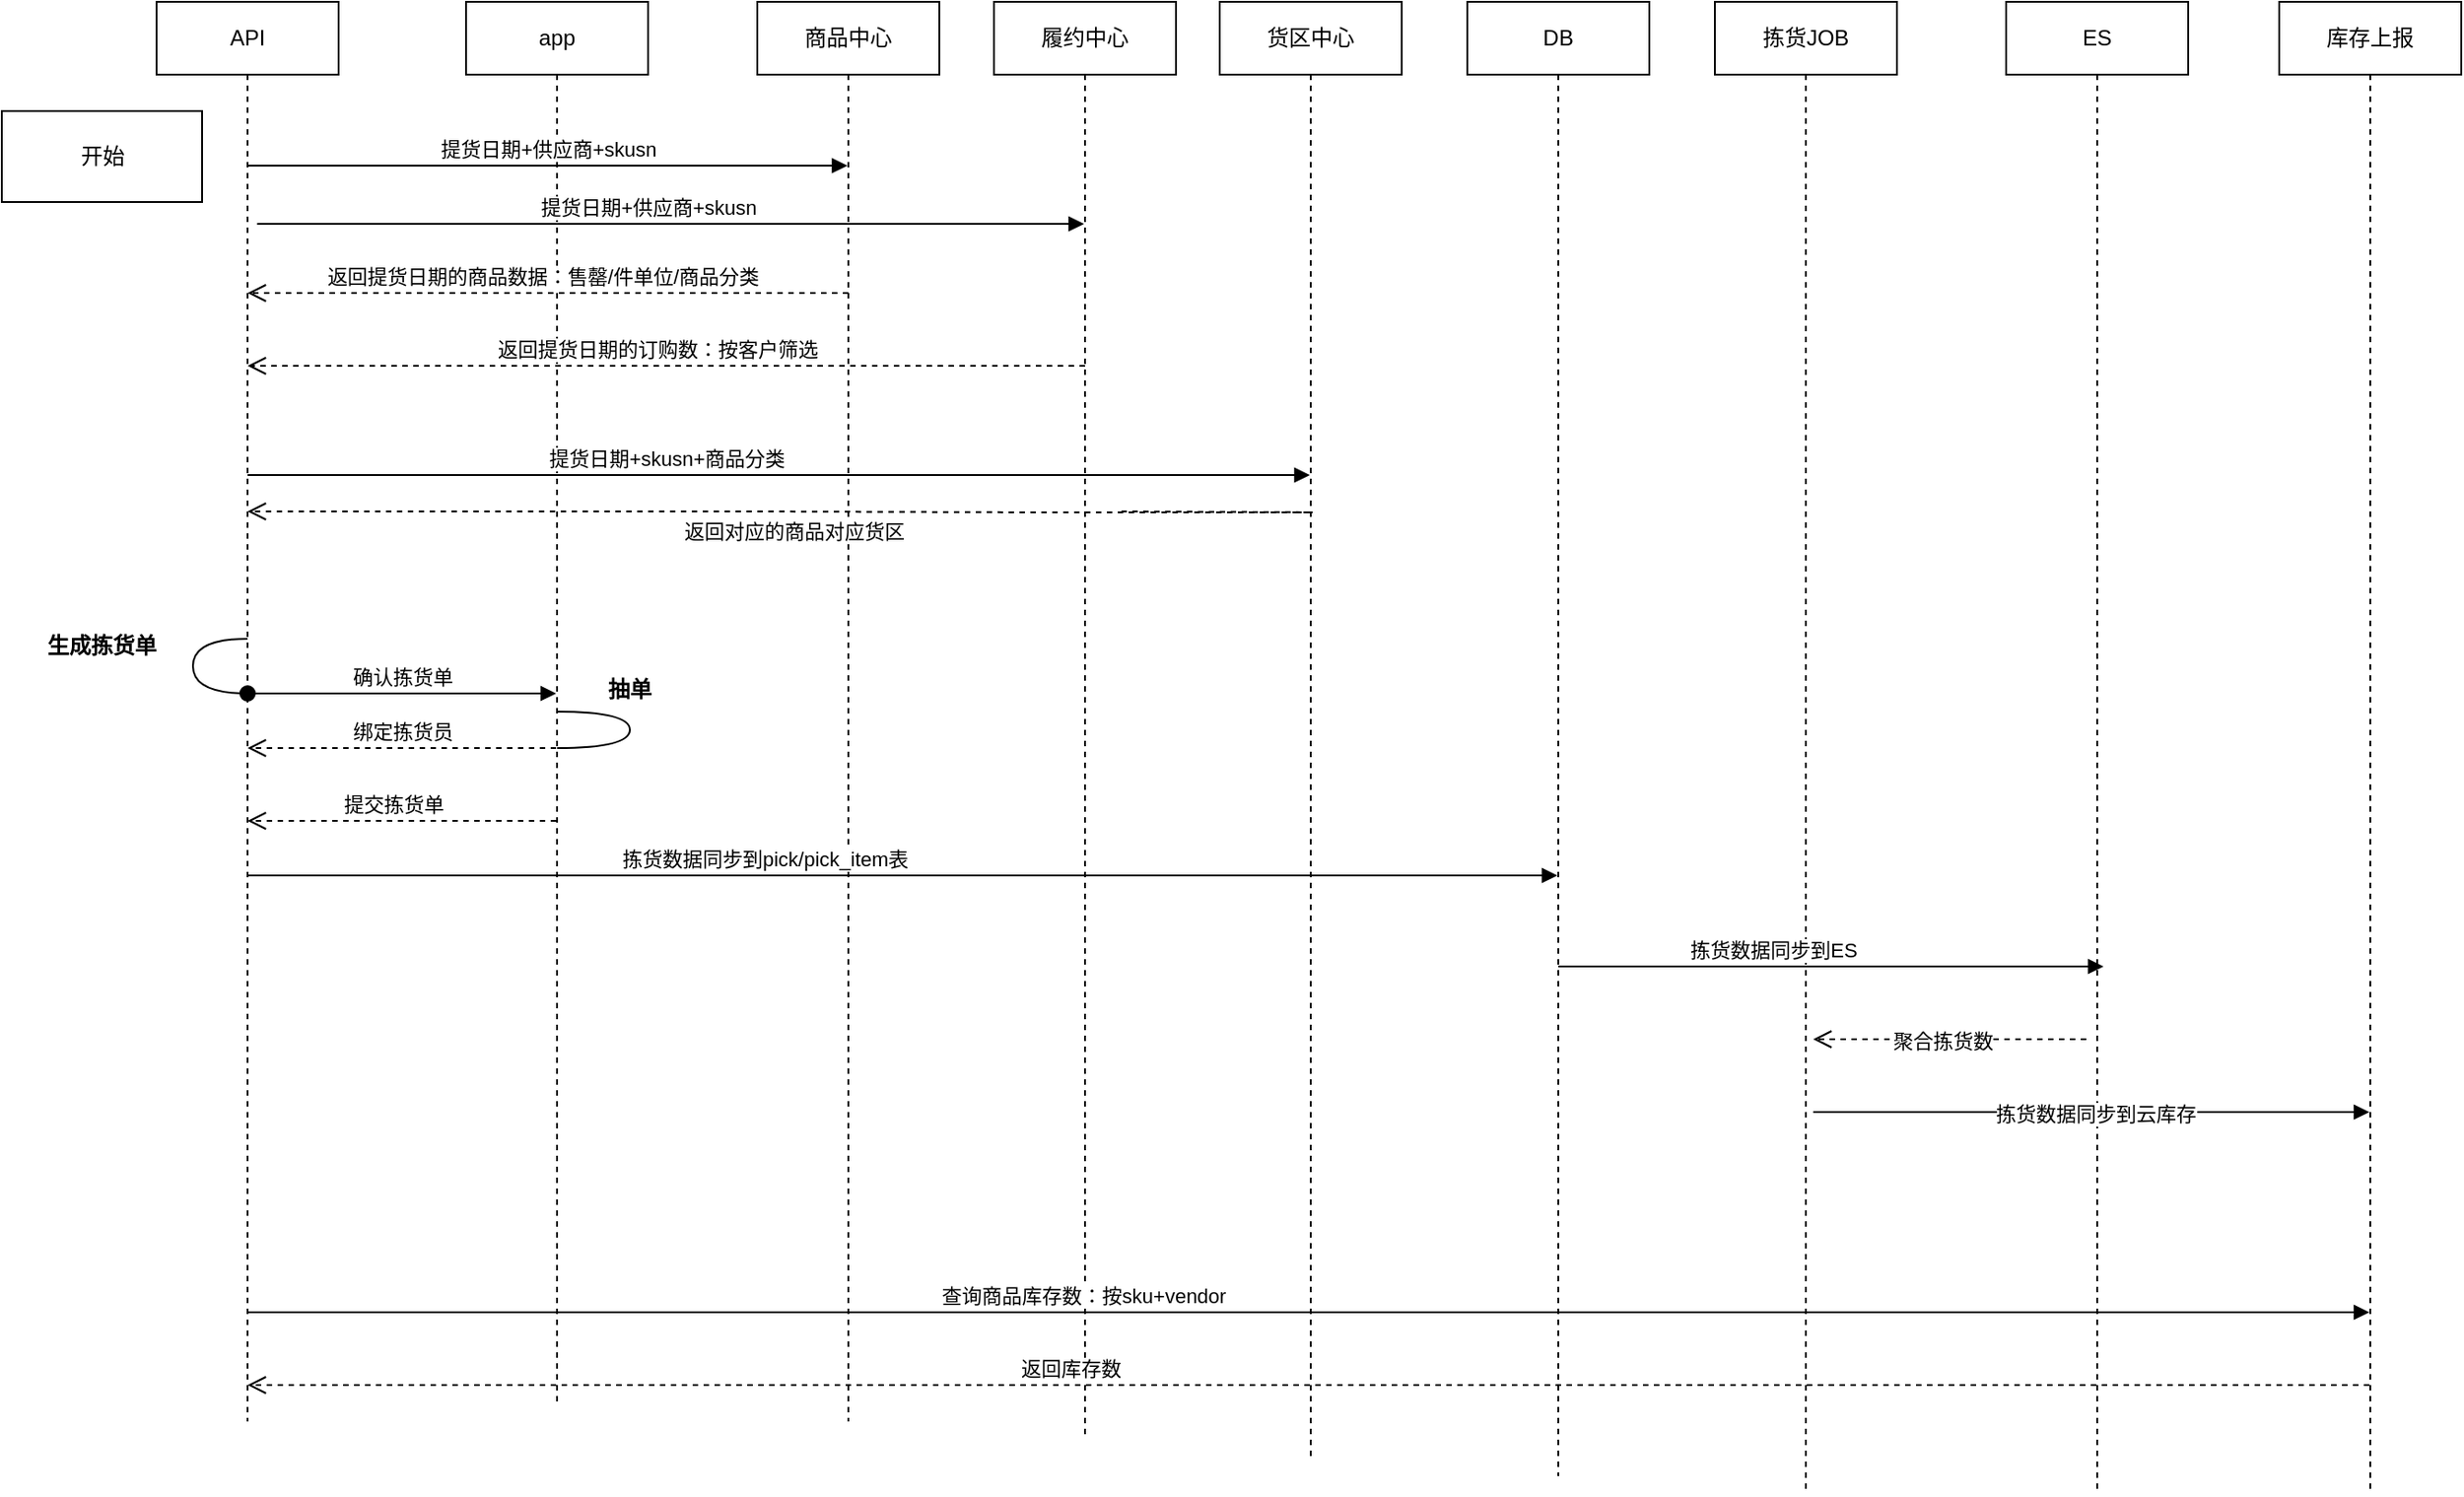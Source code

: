 <mxfile version="13.9.7" type="github">
  <diagram id="St_AWvdvaSm6BSlJQJA_" name="Page-1">
    <mxGraphModel dx="2253" dy="737" grid="1" gridSize="10" guides="1" tooltips="1" connect="1" arrows="1" fold="1" page="1" pageScale="1" pageWidth="827" pageHeight="1169" math="0" shadow="0">
      <root>
        <mxCell id="0" />
        <mxCell id="1" parent="0" />
        <mxCell id="Xv19dBweNixnyUY2rDr5-57" value="拣货JOB" style="shape=umlLifeline;perimeter=lifelinePerimeter;whiteSpace=wrap;html=1;container=1;collapsible=0;recursiveResize=0;outlineConnect=0;" vertex="1" parent="1">
          <mxGeometry x="686" y="70" width="100" height="820" as="geometry" />
        </mxCell>
        <mxCell id="Xv19dBweNixnyUY2rDr5-58" value="DB" style="shape=umlLifeline;perimeter=lifelinePerimeter;whiteSpace=wrap;html=1;container=1;collapsible=0;recursiveResize=0;outlineConnect=0;" vertex="1" parent="1">
          <mxGeometry x="550" y="70" width="100" height="810" as="geometry" />
        </mxCell>
        <mxCell id="Xv19dBweNixnyUY2rDr5-59" value="商品中心" style="shape=umlLifeline;perimeter=lifelinePerimeter;whiteSpace=wrap;html=1;container=1;collapsible=0;recursiveResize=0;outlineConnect=0;" vertex="1" parent="1">
          <mxGeometry x="160" y="70" width="100" height="780" as="geometry" />
        </mxCell>
        <mxCell id="Xv19dBweNixnyUY2rDr5-60" value="ES" style="shape=umlLifeline;perimeter=lifelinePerimeter;whiteSpace=wrap;html=1;container=1;collapsible=0;recursiveResize=0;outlineConnect=0;" vertex="1" parent="1">
          <mxGeometry x="846" y="70" width="100" height="820" as="geometry" />
        </mxCell>
        <mxCell id="Xv19dBweNixnyUY2rDr5-61" value="库存上报" style="shape=umlLifeline;perimeter=lifelinePerimeter;whiteSpace=wrap;html=1;container=1;collapsible=0;recursiveResize=0;outlineConnect=0;" vertex="1" parent="1">
          <mxGeometry x="996" y="70" width="100" height="820" as="geometry" />
        </mxCell>
        <mxCell id="Xv19dBweNixnyUY2rDr5-62" value="app" style="shape=umlLifeline;perimeter=lifelinePerimeter;whiteSpace=wrap;html=1;container=1;collapsible=0;recursiveResize=0;outlineConnect=0;" vertex="1" parent="1">
          <mxGeometry y="70" width="100" height="770" as="geometry" />
        </mxCell>
        <mxCell id="Xv19dBweNixnyUY2rDr5-63" value="API" style="shape=umlLifeline;perimeter=lifelinePerimeter;whiteSpace=wrap;html=1;container=1;collapsible=0;recursiveResize=0;outlineConnect=0;" vertex="1" parent="1">
          <mxGeometry x="-170" y="70" width="100" height="780" as="geometry" />
        </mxCell>
        <mxCell id="Xv19dBweNixnyUY2rDr5-76" value="" style="shape=requiredInterface;html=1;verticalLabelPosition=bottom;rotation=-180;" vertex="1" parent="Xv19dBweNixnyUY2rDr5-63">
          <mxGeometry x="20" y="350" width="30" height="30" as="geometry" />
        </mxCell>
        <mxCell id="Xv19dBweNixnyUY2rDr5-79" value="确认拣货单" style="html=1;verticalAlign=bottom;startArrow=oval;startFill=1;endArrow=block;startSize=8;" edge="1" parent="Xv19dBweNixnyUY2rDr5-63" target="Xv19dBweNixnyUY2rDr5-62">
          <mxGeometry width="60" relative="1" as="geometry">
            <mxPoint x="50" y="380" as="sourcePoint" />
            <mxPoint x="110" y="380" as="targetPoint" />
          </mxGeometry>
        </mxCell>
        <mxCell id="Xv19dBweNixnyUY2rDr5-85" value="绑定拣货员" style="html=1;verticalAlign=bottom;endArrow=open;dashed=1;endSize=8;" edge="1" parent="Xv19dBweNixnyUY2rDr5-63" source="Xv19dBweNixnyUY2rDr5-62">
          <mxGeometry relative="1" as="geometry">
            <mxPoint x="130" y="410" as="sourcePoint" />
            <mxPoint x="50" y="410" as="targetPoint" />
          </mxGeometry>
        </mxCell>
        <mxCell id="Xv19dBweNixnyUY2rDr5-64" value="开始" style="html=1;" vertex="1" parent="1">
          <mxGeometry x="-255" y="130" width="110" height="50" as="geometry" />
        </mxCell>
        <mxCell id="Xv19dBweNixnyUY2rDr5-66" value="提货日期+供应商+skusn" style="html=1;verticalAlign=bottom;endArrow=block;" edge="1" parent="1" target="Xv19dBweNixnyUY2rDr5-59">
          <mxGeometry width="80" relative="1" as="geometry">
            <mxPoint x="-120" y="160" as="sourcePoint" />
            <mxPoint x="-50" y="160" as="targetPoint" />
          </mxGeometry>
        </mxCell>
        <mxCell id="Xv19dBweNixnyUY2rDr5-67" value="返回提货日期的订购数：按客户筛选" style="html=1;verticalAlign=bottom;endArrow=open;dashed=1;endSize=8;" edge="1" parent="1" source="Xv19dBweNixnyUY2rDr5-68" target="Xv19dBweNixnyUY2rDr5-63">
          <mxGeometry x="0.027" relative="1" as="geometry">
            <mxPoint x="190" y="250" as="sourcePoint" />
            <mxPoint x="210" y="250" as="targetPoint" />
            <Array as="points">
              <mxPoint x="340" y="270" />
              <mxPoint x="140" y="270" />
            </Array>
            <mxPoint x="1" as="offset" />
          </mxGeometry>
        </mxCell>
        <mxCell id="Xv19dBweNixnyUY2rDr5-68" value="履约中心" style="shape=umlLifeline;perimeter=lifelinePerimeter;whiteSpace=wrap;html=1;container=1;collapsible=0;recursiveResize=0;outlineConnect=0;" vertex="1" parent="1">
          <mxGeometry x="290" y="70" width="100" height="790" as="geometry" />
        </mxCell>
        <mxCell id="Xv19dBweNixnyUY2rDr5-69" value="提货日期+供应商+skusn" style="html=1;verticalAlign=bottom;endArrow=block;" edge="1" parent="1">
          <mxGeometry x="-0.054" width="80" relative="1" as="geometry">
            <mxPoint x="-114.75" y="192" as="sourcePoint" />
            <mxPoint x="339.5" y="192" as="targetPoint" />
            <Array as="points">
              <mxPoint x="60" y="192" />
              <mxPoint x="80" y="192" />
              <mxPoint x="100" y="192" />
              <mxPoint x="130" y="192" />
              <mxPoint x="250" y="192" />
            </Array>
            <mxPoint as="offset" />
          </mxGeometry>
        </mxCell>
        <mxCell id="Xv19dBweNixnyUY2rDr5-70" value="返回提货日期的商品数据：售罄/件单位/商品分类" style="html=1;verticalAlign=bottom;endArrow=open;dashed=1;endSize=8;" edge="1" parent="1">
          <mxGeometry x="0.027" relative="1" as="geometry">
            <mxPoint x="210" y="230" as="sourcePoint" />
            <mxPoint x="-120" y="230" as="targetPoint" />
            <mxPoint x="1" as="offset" />
          </mxGeometry>
        </mxCell>
        <mxCell id="Xv19dBweNixnyUY2rDr5-71" value="货区中心" style="shape=umlLifeline;perimeter=lifelinePerimeter;whiteSpace=wrap;html=1;container=1;collapsible=0;recursiveResize=0;outlineConnect=0;" vertex="1" parent="1">
          <mxGeometry x="414" y="70" width="100" height="800" as="geometry" />
        </mxCell>
        <mxCell id="Xv19dBweNixnyUY2rDr5-72" value="提货日期+skusn+商品分类" style="html=1;verticalAlign=bottom;endArrow=block;" edge="1" parent="1" target="Xv19dBweNixnyUY2rDr5-71">
          <mxGeometry x="-0.212" width="80" relative="1" as="geometry">
            <mxPoint x="-120" y="330" as="sourcePoint" />
            <mxPoint x="209.5" y="330" as="targetPoint" />
            <mxPoint as="offset" />
          </mxGeometry>
        </mxCell>
        <mxCell id="Xv19dBweNixnyUY2rDr5-75" value="返回对应的商品对应货区" style="html=1;verticalAlign=bottom;endArrow=open;dashed=1;endSize=8;" edge="1" parent="1" target="Xv19dBweNixnyUY2rDr5-63">
          <mxGeometry x="0.143" y="20" relative="1" as="geometry">
            <mxPoint x="360" y="350" as="sourcePoint" />
            <mxPoint x="-100" y="350" as="targetPoint" />
            <Array as="points">
              <mxPoint x="470.5" y="350.5" />
              <mxPoint x="310.5" y="350.5" />
              <mxPoint x="160.5" y="350" />
            </Array>
            <mxPoint as="offset" />
          </mxGeometry>
        </mxCell>
        <mxCell id="Xv19dBweNixnyUY2rDr5-78" value="生成拣货单" style="text;align=center;fontStyle=1;verticalAlign=middle;spacingLeft=3;spacingRight=3;strokeColor=none;rotatable=0;points=[[0,0.5],[1,0.5]];portConstraint=eastwest;" vertex="1" parent="1">
          <mxGeometry x="-240" y="410" width="80" height="26" as="geometry" />
        </mxCell>
        <mxCell id="Xv19dBweNixnyUY2rDr5-80" value="" style="shape=requiredInterface;html=1;verticalLabelPosition=bottom;rotation=0;" vertex="1" parent="1">
          <mxGeometry x="50" y="460" width="40" height="20" as="geometry" />
        </mxCell>
        <mxCell id="Xv19dBweNixnyUY2rDr5-82" value="抽单" style="text;align=center;fontStyle=1;verticalAlign=middle;spacingLeft=3;spacingRight=3;strokeColor=none;rotatable=0;points=[[0,0.5],[1,0.5]];portConstraint=eastwest;" vertex="1" parent="1">
          <mxGeometry x="50" y="434" width="80" height="26" as="geometry" />
        </mxCell>
        <mxCell id="Xv19dBweNixnyUY2rDr5-84" value="提交拣货单" style="html=1;verticalAlign=bottom;endArrow=open;dashed=1;endSize=8;" edge="1" parent="1" source="Xv19dBweNixnyUY2rDr5-62">
          <mxGeometry x="0.056" relative="1" as="geometry">
            <mxPoint x="-40" y="520" as="sourcePoint" />
            <mxPoint x="-120" y="520" as="targetPoint" />
            <mxPoint as="offset" />
          </mxGeometry>
        </mxCell>
        <mxCell id="Xv19dBweNixnyUY2rDr5-86" value="拣货数据同步到pick/pick_item表" style="html=1;verticalAlign=bottom;endArrow=block;" edge="1" parent="1" target="Xv19dBweNixnyUY2rDr5-58">
          <mxGeometry x="-0.212" width="80" relative="1" as="geometry">
            <mxPoint x="-120" y="550" as="sourcePoint" />
            <mxPoint x="463.5" y="550" as="targetPoint" />
            <mxPoint as="offset" />
          </mxGeometry>
        </mxCell>
        <mxCell id="Xv19dBweNixnyUY2rDr5-87" value="拣货数据同步到ES" style="html=1;verticalAlign=bottom;endArrow=block;" edge="1" parent="1" source="Xv19dBweNixnyUY2rDr5-58">
          <mxGeometry x="-0.212" width="80" relative="1" as="geometry">
            <mxPoint x="610" y="600" as="sourcePoint" />
            <mxPoint x="899.5" y="600" as="targetPoint" />
            <mxPoint as="offset" />
          </mxGeometry>
        </mxCell>
        <mxCell id="Xv19dBweNixnyUY2rDr5-88" value="聚合拣货数" style="html=1;verticalAlign=bottom;endArrow=open;dashed=1;endSize=8;" edge="1" parent="1">
          <mxGeometry x="0.056" y="10" relative="1" as="geometry">
            <mxPoint x="890" y="640" as="sourcePoint" />
            <mxPoint x="740" y="640" as="targetPoint" />
            <mxPoint as="offset" />
          </mxGeometry>
        </mxCell>
        <mxCell id="Xv19dBweNixnyUY2rDr5-89" value="拣货数据同步到云库存" style="html=1;verticalAlign=bottom;endArrow=block;" edge="1" parent="1" target="Xv19dBweNixnyUY2rDr5-61">
          <mxGeometry x="0.014" y="-10" width="80" relative="1" as="geometry">
            <mxPoint x="740" y="680" as="sourcePoint" />
            <mxPoint x="1030" y="680" as="targetPoint" />
            <mxPoint as="offset" />
          </mxGeometry>
        </mxCell>
        <mxCell id="Xv19dBweNixnyUY2rDr5-90" value="查询商品库存数：按sku+vendor" style="html=1;verticalAlign=bottom;endArrow=block;" edge="1" parent="1" target="Xv19dBweNixnyUY2rDr5-61">
          <mxGeometry x="-0.212" width="80" relative="1" as="geometry">
            <mxPoint x="-120" y="790" as="sourcePoint" />
            <mxPoint x="599.5" y="790" as="targetPoint" />
            <mxPoint as="offset" />
          </mxGeometry>
        </mxCell>
        <mxCell id="Xv19dBweNixnyUY2rDr5-91" value="返回库存数" style="html=1;verticalAlign=bottom;endArrow=open;dashed=1;endSize=8;" edge="1" parent="1" source="Xv19dBweNixnyUY2rDr5-61" target="Xv19dBweNixnyUY2rDr5-63">
          <mxGeometry x="0.227" relative="1" as="geometry">
            <mxPoint x="430" y="840" as="sourcePoint" />
            <mxPoint x="280" y="840" as="targetPoint" />
            <mxPoint x="1" as="offset" />
            <Array as="points">
              <mxPoint x="490" y="830" />
            </Array>
          </mxGeometry>
        </mxCell>
      </root>
    </mxGraphModel>
  </diagram>
</mxfile>
